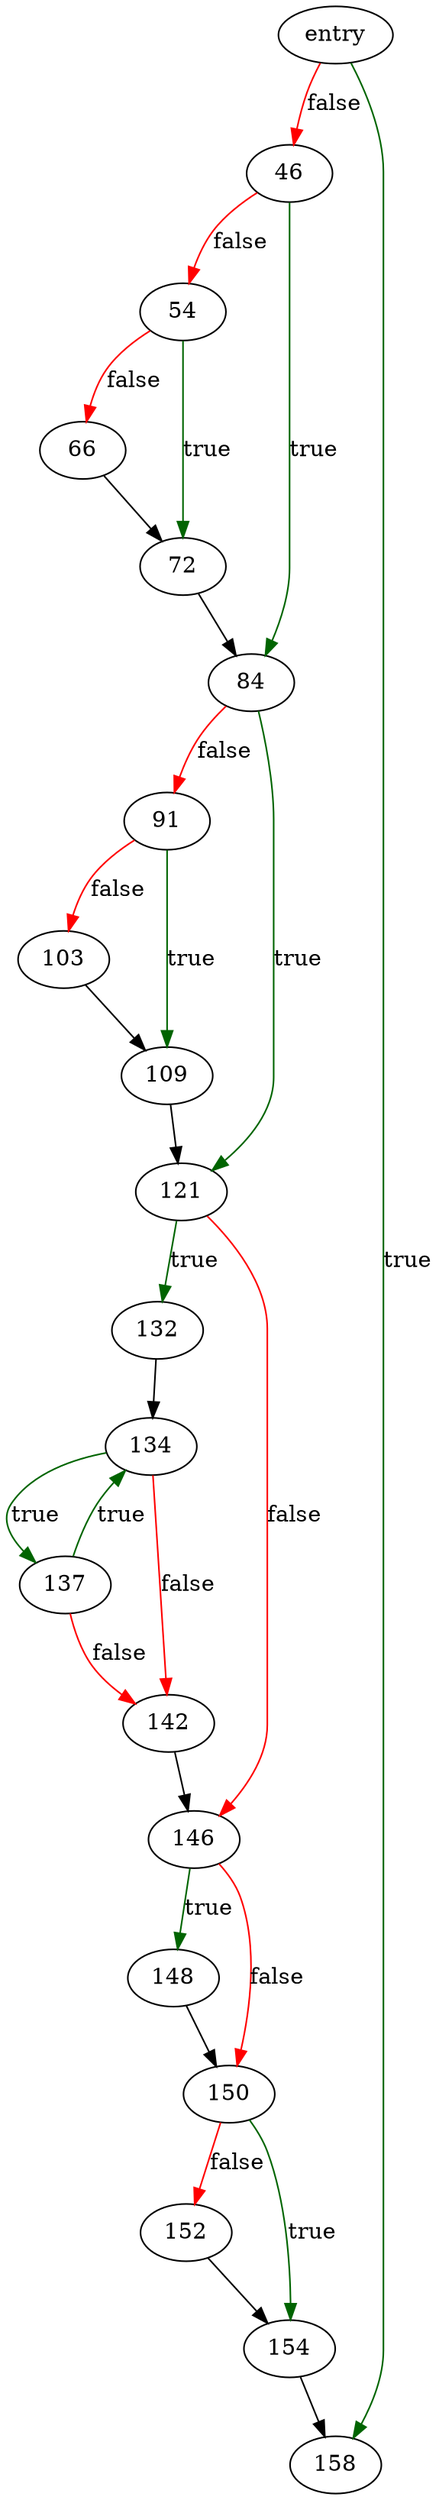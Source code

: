 digraph "debug_mktime_not_ok" {
	// Node definitions.
	4 [label=entry];
	46;
	54;
	66;
	72;
	84;
	91;
	103;
	109;
	121;
	132;
	134;
	137;
	142;
	146;
	148;
	150;
	152;
	154;
	158;

	// Edge definitions.
	4 -> 46 [
		color=red
		label=false
	];
	4 -> 158 [
		color=darkgreen
		label=true
	];
	46 -> 54 [
		color=red
		label=false
	];
	46 -> 84 [
		color=darkgreen
		label=true
	];
	54 -> 66 [
		color=red
		label=false
	];
	54 -> 72 [
		color=darkgreen
		label=true
	];
	66 -> 72;
	72 -> 84;
	84 -> 91 [
		color=red
		label=false
	];
	84 -> 121 [
		color=darkgreen
		label=true
	];
	91 -> 103 [
		color=red
		label=false
	];
	91 -> 109 [
		color=darkgreen
		label=true
	];
	103 -> 109;
	109 -> 121;
	121 -> 132 [
		color=darkgreen
		label=true
	];
	121 -> 146 [
		color=red
		label=false
	];
	132 -> 134;
	134 -> 137 [
		color=darkgreen
		label=true
	];
	134 -> 142 [
		color=red
		label=false
	];
	137 -> 134 [
		color=darkgreen
		label=true
	];
	137 -> 142 [
		color=red
		label=false
	];
	142 -> 146;
	146 -> 148 [
		color=darkgreen
		label=true
	];
	146 -> 150 [
		color=red
		label=false
	];
	148 -> 150;
	150 -> 152 [
		color=red
		label=false
	];
	150 -> 154 [
		color=darkgreen
		label=true
	];
	152 -> 154;
	154 -> 158;
}